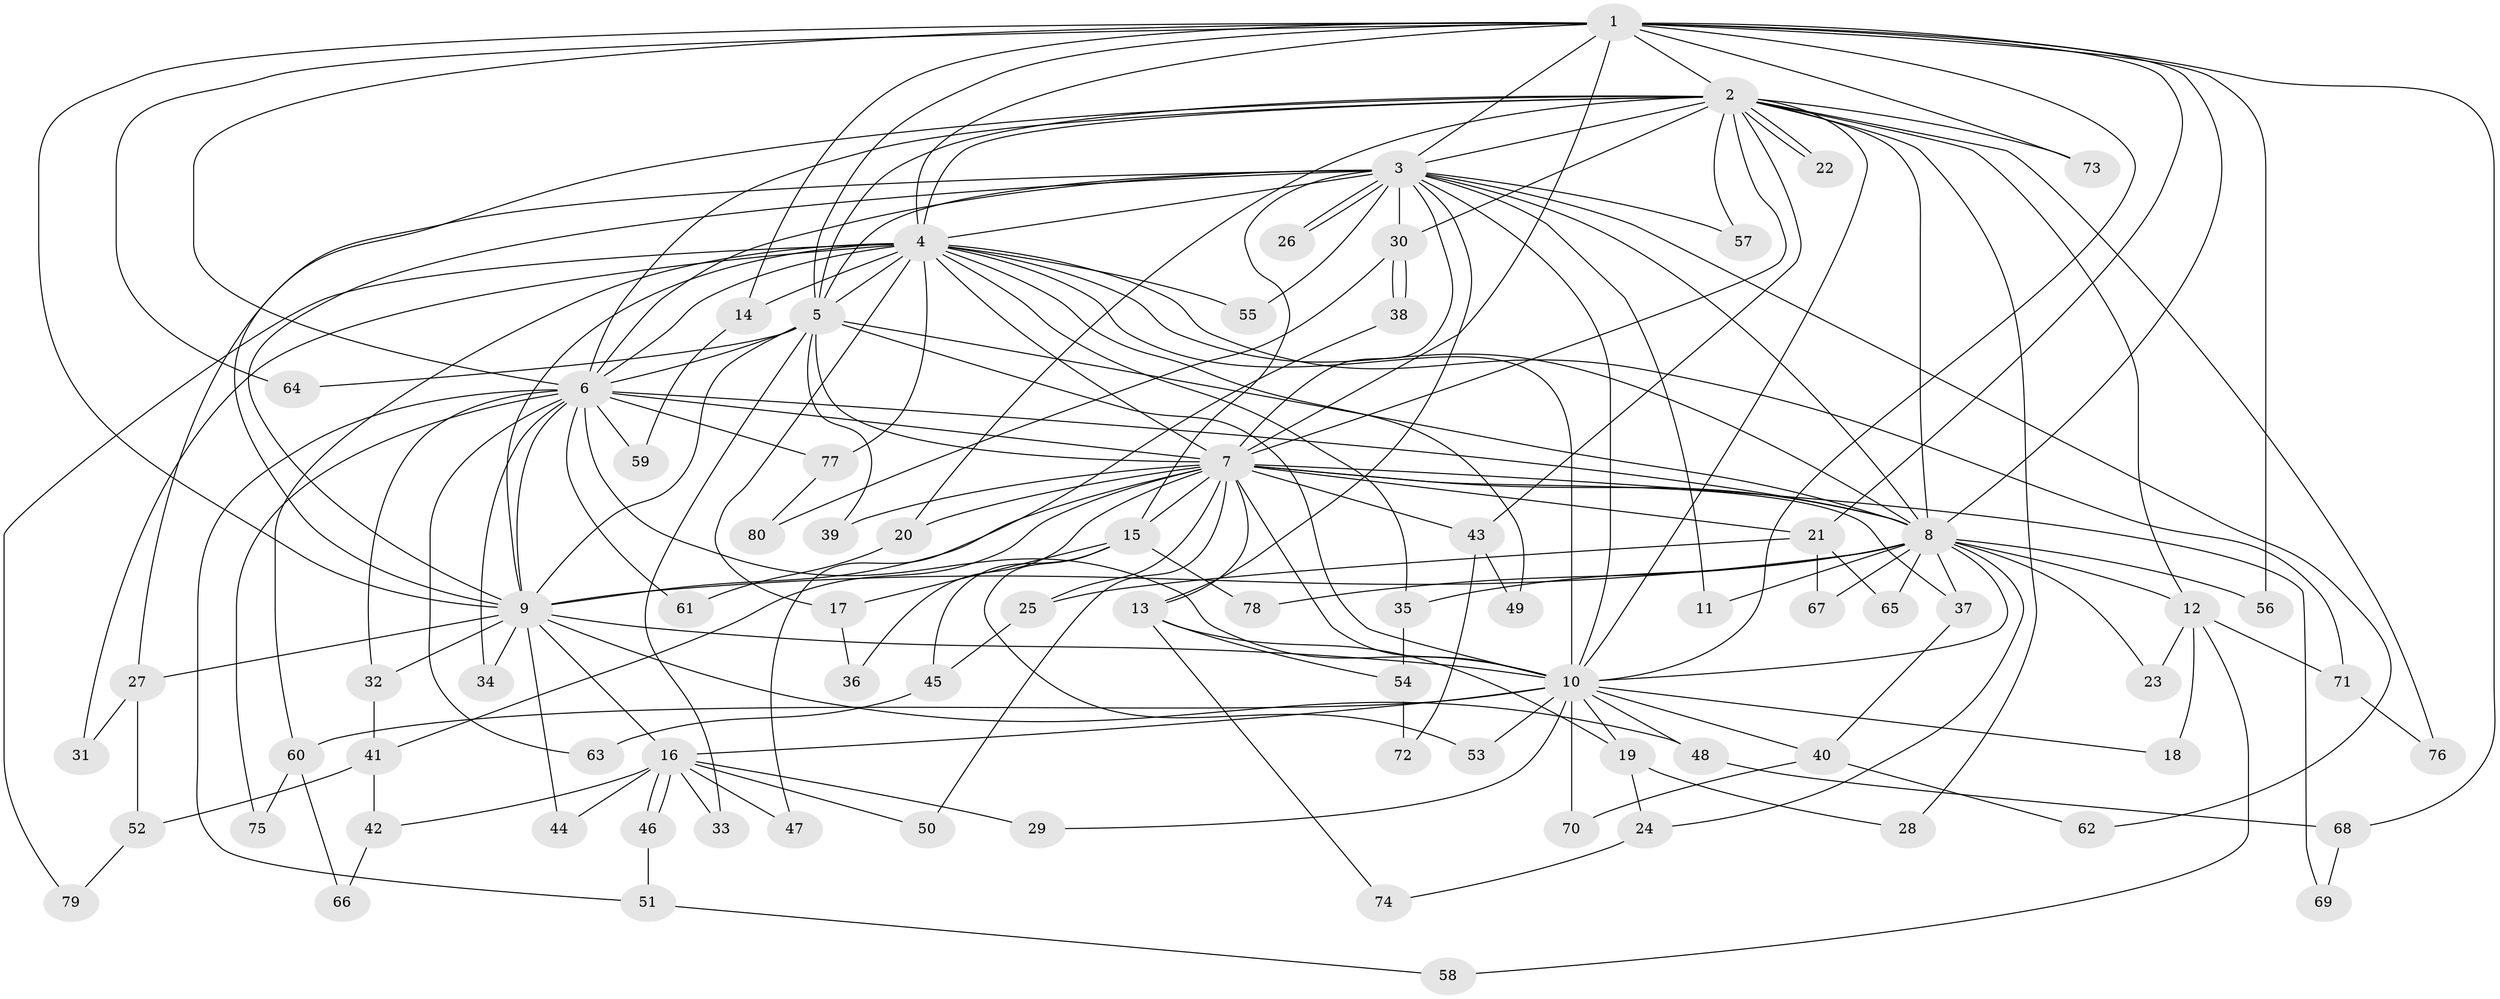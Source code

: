 // Generated by graph-tools (version 1.1) at 2025/35/03/09/25 02:35:14]
// undirected, 80 vertices, 185 edges
graph export_dot {
graph [start="1"]
  node [color=gray90,style=filled];
  1;
  2;
  3;
  4;
  5;
  6;
  7;
  8;
  9;
  10;
  11;
  12;
  13;
  14;
  15;
  16;
  17;
  18;
  19;
  20;
  21;
  22;
  23;
  24;
  25;
  26;
  27;
  28;
  29;
  30;
  31;
  32;
  33;
  34;
  35;
  36;
  37;
  38;
  39;
  40;
  41;
  42;
  43;
  44;
  45;
  46;
  47;
  48;
  49;
  50;
  51;
  52;
  53;
  54;
  55;
  56;
  57;
  58;
  59;
  60;
  61;
  62;
  63;
  64;
  65;
  66;
  67;
  68;
  69;
  70;
  71;
  72;
  73;
  74;
  75;
  76;
  77;
  78;
  79;
  80;
  1 -- 2;
  1 -- 3;
  1 -- 4;
  1 -- 5;
  1 -- 6;
  1 -- 7;
  1 -- 8;
  1 -- 9;
  1 -- 10;
  1 -- 14;
  1 -- 21;
  1 -- 56;
  1 -- 64;
  1 -- 68;
  1 -- 73;
  2 -- 3;
  2 -- 4;
  2 -- 5;
  2 -- 6;
  2 -- 7;
  2 -- 8;
  2 -- 9;
  2 -- 10;
  2 -- 12;
  2 -- 20;
  2 -- 22;
  2 -- 22;
  2 -- 28;
  2 -- 30;
  2 -- 43;
  2 -- 57;
  2 -- 73;
  2 -- 76;
  3 -- 4;
  3 -- 5;
  3 -- 6;
  3 -- 7;
  3 -- 8;
  3 -- 9;
  3 -- 10;
  3 -- 11;
  3 -- 13;
  3 -- 15;
  3 -- 26;
  3 -- 26;
  3 -- 27;
  3 -- 30;
  3 -- 55;
  3 -- 57;
  3 -- 62;
  4 -- 5;
  4 -- 6;
  4 -- 7;
  4 -- 8;
  4 -- 9;
  4 -- 10;
  4 -- 14;
  4 -- 17;
  4 -- 31;
  4 -- 35;
  4 -- 49;
  4 -- 55;
  4 -- 60;
  4 -- 71;
  4 -- 77;
  4 -- 79;
  5 -- 6;
  5 -- 7;
  5 -- 8;
  5 -- 9;
  5 -- 10;
  5 -- 33;
  5 -- 39;
  5 -- 64;
  6 -- 7;
  6 -- 8;
  6 -- 9;
  6 -- 10;
  6 -- 32;
  6 -- 34;
  6 -- 51;
  6 -- 59;
  6 -- 61;
  6 -- 63;
  6 -- 75;
  6 -- 77;
  7 -- 8;
  7 -- 9;
  7 -- 10;
  7 -- 13;
  7 -- 15;
  7 -- 20;
  7 -- 21;
  7 -- 25;
  7 -- 36;
  7 -- 37;
  7 -- 39;
  7 -- 41;
  7 -- 43;
  7 -- 50;
  7 -- 69;
  8 -- 9;
  8 -- 10;
  8 -- 11;
  8 -- 12;
  8 -- 23;
  8 -- 24;
  8 -- 35;
  8 -- 37;
  8 -- 56;
  8 -- 65;
  8 -- 67;
  8 -- 78;
  9 -- 10;
  9 -- 16;
  9 -- 27;
  9 -- 32;
  9 -- 34;
  9 -- 44;
  9 -- 48;
  10 -- 16;
  10 -- 18;
  10 -- 19;
  10 -- 29;
  10 -- 40;
  10 -- 48;
  10 -- 53;
  10 -- 60;
  10 -- 70;
  12 -- 18;
  12 -- 23;
  12 -- 58;
  12 -- 71;
  13 -- 19;
  13 -- 54;
  13 -- 74;
  14 -- 59;
  15 -- 17;
  15 -- 45;
  15 -- 53;
  15 -- 78;
  16 -- 29;
  16 -- 33;
  16 -- 42;
  16 -- 44;
  16 -- 46;
  16 -- 46;
  16 -- 47;
  16 -- 50;
  17 -- 36;
  19 -- 24;
  19 -- 28;
  20 -- 61;
  21 -- 25;
  21 -- 65;
  21 -- 67;
  24 -- 74;
  25 -- 45;
  27 -- 31;
  27 -- 52;
  30 -- 38;
  30 -- 38;
  30 -- 80;
  32 -- 41;
  35 -- 54;
  37 -- 40;
  38 -- 47;
  40 -- 62;
  40 -- 70;
  41 -- 42;
  41 -- 52;
  42 -- 66;
  43 -- 49;
  43 -- 72;
  45 -- 63;
  46 -- 51;
  48 -- 68;
  51 -- 58;
  52 -- 79;
  54 -- 72;
  60 -- 66;
  60 -- 75;
  68 -- 69;
  71 -- 76;
  77 -- 80;
}
